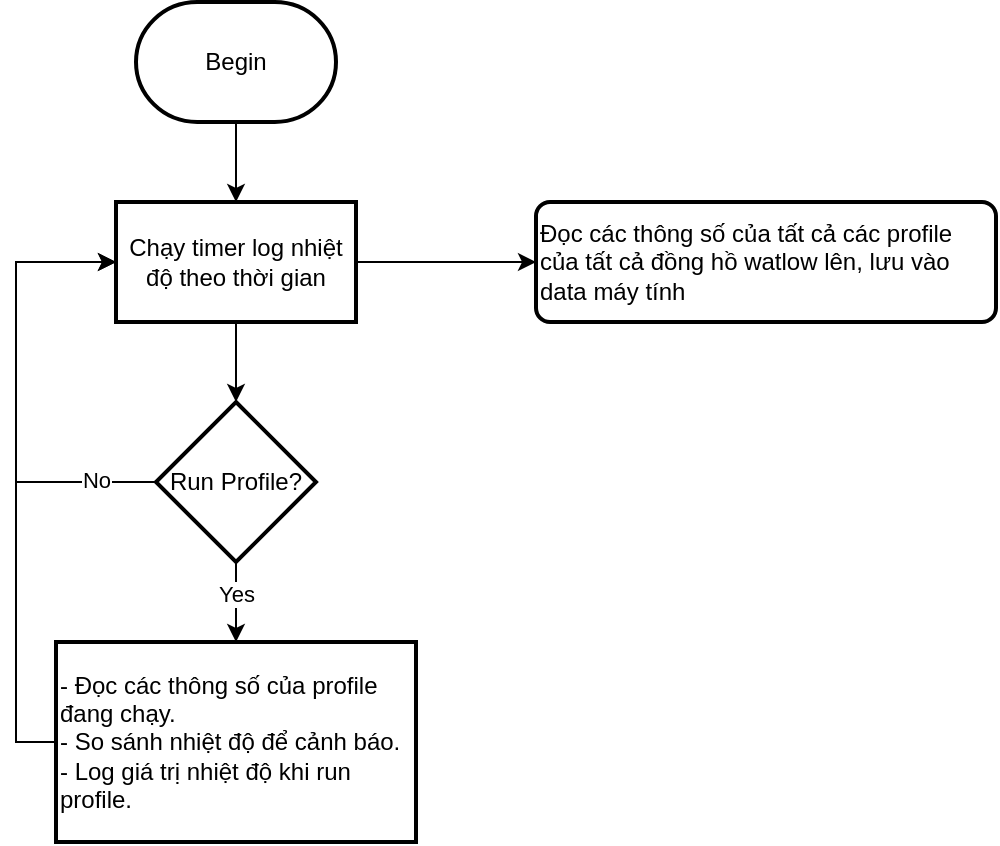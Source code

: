 <mxfile version="22.1.21" type="device">
  <diagram name="Timer hoạt động chính" id="74e2e168-ea6b-b213-b513-2b3c1d86103e">
    <mxGraphModel dx="1456" dy="657" grid="1" gridSize="10" guides="1" tooltips="1" connect="1" arrows="1" fold="1" page="1" pageScale="1" pageWidth="1100" pageHeight="850" background="none" math="0" shadow="0">
      <root>
        <mxCell id="0" />
        <mxCell id="1" parent="0" />
        <mxCell id="_Q9rmCRQ6GxEU7oyj1-Q-67" style="edgeStyle=orthogonalEdgeStyle;rounded=0;orthogonalLoop=1;jettySize=auto;html=1;entryX=0.5;entryY=0;entryDx=0;entryDy=0;" edge="1" parent="1" source="_Q9rmCRQ6GxEU7oyj1-Q-57" target="_Q9rmCRQ6GxEU7oyj1-Q-66">
          <mxGeometry relative="1" as="geometry" />
        </mxCell>
        <mxCell id="_Q9rmCRQ6GxEU7oyj1-Q-57" value="Begin" style="strokeWidth=2;html=1;shape=mxgraph.flowchart.terminator;whiteSpace=wrap;" vertex="1" parent="1">
          <mxGeometry x="170" y="20" width="100" height="60" as="geometry" />
        </mxCell>
        <mxCell id="_Q9rmCRQ6GxEU7oyj1-Q-61" value="" style="edgeStyle=orthogonalEdgeStyle;rounded=0;orthogonalLoop=1;jettySize=auto;html=1;" edge="1" parent="1" source="_Q9rmCRQ6GxEU7oyj1-Q-58" target="_Q9rmCRQ6GxEU7oyj1-Q-60">
          <mxGeometry relative="1" as="geometry" />
        </mxCell>
        <mxCell id="_Q9rmCRQ6GxEU7oyj1-Q-64" value="Yes" style="edgeLabel;html=1;align=center;verticalAlign=middle;resizable=0;points=[];" vertex="1" connectable="0" parent="_Q9rmCRQ6GxEU7oyj1-Q-61">
          <mxGeometry x="-0.218" relative="1" as="geometry">
            <mxPoint as="offset" />
          </mxGeometry>
        </mxCell>
        <mxCell id="_Q9rmCRQ6GxEU7oyj1-Q-69" style="edgeStyle=orthogonalEdgeStyle;rounded=0;orthogonalLoop=1;jettySize=auto;html=1;entryX=0;entryY=0.5;entryDx=0;entryDy=0;" edge="1" parent="1" source="_Q9rmCRQ6GxEU7oyj1-Q-58" target="_Q9rmCRQ6GxEU7oyj1-Q-66">
          <mxGeometry relative="1" as="geometry">
            <Array as="points">
              <mxPoint x="110" y="260" />
              <mxPoint x="110" y="150" />
            </Array>
          </mxGeometry>
        </mxCell>
        <mxCell id="_Q9rmCRQ6GxEU7oyj1-Q-70" value="No" style="edgeLabel;html=1;align=center;verticalAlign=middle;resizable=0;points=[];" vertex="1" connectable="0" parent="_Q9rmCRQ6GxEU7oyj1-Q-69">
          <mxGeometry x="-0.735" y="-1" relative="1" as="geometry">
            <mxPoint as="offset" />
          </mxGeometry>
        </mxCell>
        <mxCell id="_Q9rmCRQ6GxEU7oyj1-Q-58" value="Run Profile?" style="rhombus;whiteSpace=wrap;html=1;strokeWidth=2;" vertex="1" parent="1">
          <mxGeometry x="180" y="220" width="80" height="80" as="geometry" />
        </mxCell>
        <mxCell id="_Q9rmCRQ6GxEU7oyj1-Q-71" style="edgeStyle=orthogonalEdgeStyle;rounded=0;orthogonalLoop=1;jettySize=auto;html=1;entryX=0;entryY=0.5;entryDx=0;entryDy=0;" edge="1" parent="1" source="_Q9rmCRQ6GxEU7oyj1-Q-60" target="_Q9rmCRQ6GxEU7oyj1-Q-66">
          <mxGeometry relative="1" as="geometry">
            <Array as="points">
              <mxPoint x="110" y="390" />
              <mxPoint x="110" y="150" />
            </Array>
          </mxGeometry>
        </mxCell>
        <mxCell id="_Q9rmCRQ6GxEU7oyj1-Q-60" value="- Đọc các thông số của profile đang chạy.&lt;br&gt;- So sánh nhiệt độ để cảnh báo.&lt;br&gt;- Log giá trị nhiệt độ khi run profile." style="whiteSpace=wrap;html=1;strokeWidth=2;align=left;" vertex="1" parent="1">
          <mxGeometry x="130" y="340" width="180" height="100" as="geometry" />
        </mxCell>
        <mxCell id="_Q9rmCRQ6GxEU7oyj1-Q-68" style="edgeStyle=orthogonalEdgeStyle;rounded=0;orthogonalLoop=1;jettySize=auto;html=1;" edge="1" parent="1" source="_Q9rmCRQ6GxEU7oyj1-Q-66" target="_Q9rmCRQ6GxEU7oyj1-Q-58">
          <mxGeometry relative="1" as="geometry" />
        </mxCell>
        <mxCell id="_Q9rmCRQ6GxEU7oyj1-Q-75" style="edgeStyle=orthogonalEdgeStyle;rounded=0;orthogonalLoop=1;jettySize=auto;html=1;entryX=0;entryY=0.5;entryDx=0;entryDy=0;" edge="1" parent="1" source="_Q9rmCRQ6GxEU7oyj1-Q-66" target="_Q9rmCRQ6GxEU7oyj1-Q-74">
          <mxGeometry relative="1" as="geometry" />
        </mxCell>
        <mxCell id="_Q9rmCRQ6GxEU7oyj1-Q-66" value="Chạy timer log nhiệt độ theo thời gian" style="whiteSpace=wrap;html=1;strokeWidth=2;" vertex="1" parent="1">
          <mxGeometry x="160" y="120" width="120" height="60" as="geometry" />
        </mxCell>
        <mxCell id="_Q9rmCRQ6GxEU7oyj1-Q-74" value="Đọc các thông số của tất cả các profile của tất cả đồng hồ watlow lên, lưu vào data máy tính" style="rounded=1;whiteSpace=wrap;html=1;absoluteArcSize=1;arcSize=14;strokeWidth=2;align=left;" vertex="1" parent="1">
          <mxGeometry x="370" y="120" width="230" height="60" as="geometry" />
        </mxCell>
      </root>
    </mxGraphModel>
  </diagram>
</mxfile>
